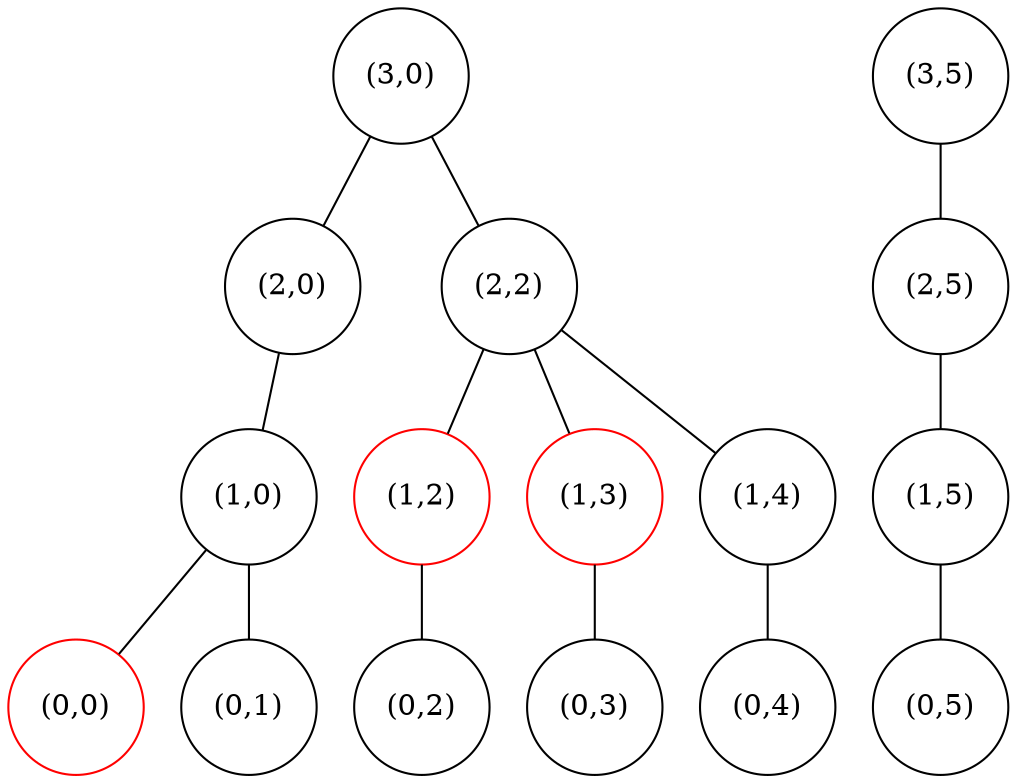 /* Selection changed (to reflect a forest change) - Hierarchy */
graph
{
	node [shape=circle, style=filled, label=""];

	n3_0 [label="(3,0)", fillcolor="white"];
	n3_5 [label="(3,5)", fillcolor="white"];
	n2_0 [label="(2,0)", fillcolor="white"];
	n2_2 [label="(2,2)", fillcolor="white"];
	n2_5 [label="(2,5)", fillcolor="white"];
	n1_0 [label="(1,0)", fillcolor="white"];
	n1_2 [label="(1,2)", color="red", fillcolor="white"];
	n1_3 [label="(1,3)", color="red", fillcolor="white"];
	n1_4 [label="(1,4)", fillcolor="white"];
	n1_5 [label="(1,5)", fillcolor="white"];
	n0_0 [label="(0,0)", color="red", fillcolor="white"];
	n0_1 [label="(0,1)", fillcolor="white"];
	n0_2 [label="(0,2)", fillcolor="white"];
	n0_3 [label="(0,3)", fillcolor="white"];
	n0_4 [label="(0,4)", fillcolor="white"];
	n0_5 [label="(0,5)", fillcolor="white"];

	n3_0 -- n2_0;
	n3_0 -- n2_2;
	n3_5 -- n2_5;
	n2_0 -- n1_0;
	n2_2 -- n1_2;
	n2_2 -- n1_3;
	n2_2 -- n1_4;
	n2_5 -- n1_5;
	n1_0 -- n0_0;
	n1_0 -- n0_1;
	n1_2 -- n0_2;
	n1_3 -- n0_3;
	n1_4 -- n0_4;
	n1_5 -- n0_5;
}
